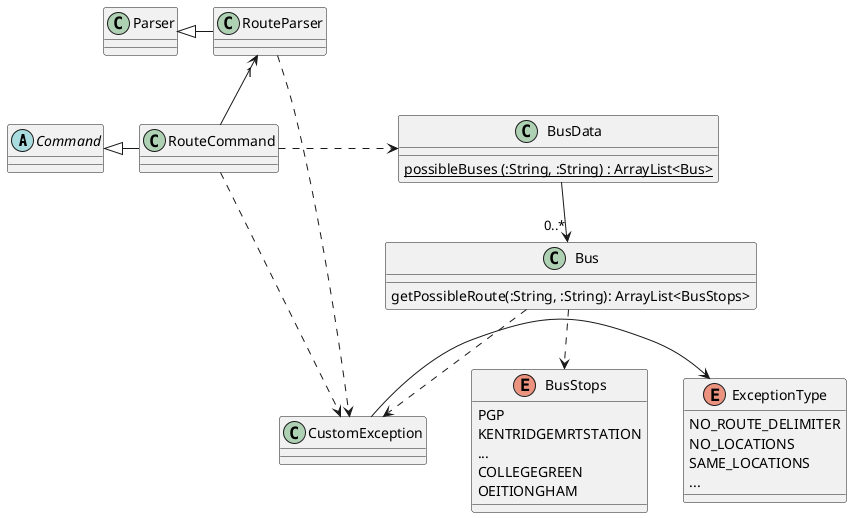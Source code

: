 @startuml

abstract class Command
Class RouteCommand
Class RouteParser
Class Parser
Class BusData {
{static} possibleBuses (:String, :String) : ArrayList<Bus>
}
Class Bus {
getPossibleRoute(:String, :String): ArrayList<BusStops>
}

enum BusStops {
PGP
KENTRIDGEMRTSTATION
...
COLLEGEGREEN
OEITIONGHAM
}

enum ExceptionType {
NO_ROUTE_DELIMITER
NO_LOCATIONS
SAME_LOCATIONS
...
}

Command <|- RouteCommand
Parser <|- RouteParser
RouteParser "1"<--down RouteCommand
RouteCommand .> BusData
BusData --> "0..*" Bus
Bus ..> BusStops
RouteCommand ..> CustomException
RouteParser ..> CustomException
Bus ..> CustomException
CustomException -> ExceptionType

@enduml